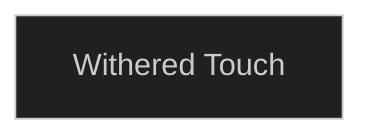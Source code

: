 ---
config:
  theme: dark
---
flowchart TD

    withered_touch[Withered Touch]
    click withered_touch callback "
        Withered Touch<br>
        <br>
        Cost: 1 mote<br>
        Duration: One turn<br>
        Type: Supplemental<br>
        Minimum Brawl: 3<br>
        Minimum Essence: 1<br>
        Prerequisite: None<br>
        <br>
        The Exalted focuses the Essence of the Underworld
        into his hands. Any attacks the character makes without
        a weapon that turn cause lethal rather than bashing
        damage. However, this Charm only works against bare or
        cloth-covered flesh. Characters in metal armor are im-
        mune to this Charm. Abyssals who use this Charm often
        Combo it with the Rust Charm.
        "